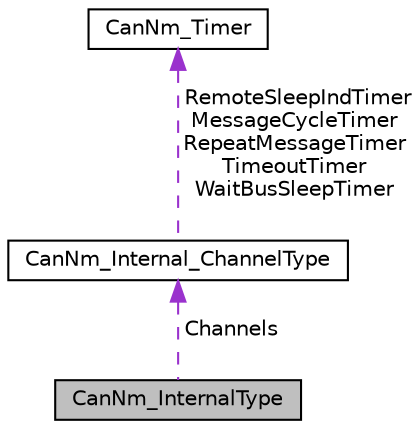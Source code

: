 digraph "CanNm_InternalType"
{
  edge [fontname="Helvetica",fontsize="10",labelfontname="Helvetica",labelfontsize="10"];
  node [fontname="Helvetica",fontsize="10",shape=record];
  Node1 [label="CanNm_InternalType",height=0.2,width=0.4,color="black", fillcolor="grey75", style="filled", fontcolor="black"];
  Node2 -> Node1 [dir="back",color="darkorchid3",fontsize="10",style="dashed",label=" Channels" ,fontname="Helvetica"];
  Node2 [label="CanNm_Internal_ChannelType",height=0.2,width=0.4,color="black", fillcolor="white", style="filled",URL="$structCanNm__Internal__ChannelType.html"];
  Node3 -> Node2 [dir="back",color="darkorchid3",fontsize="10",style="dashed",label=" RemoteSleepIndTimer\nMessageCycleTimer\nRepeatMessageTimer\nTimeoutTimer\nWaitBusSleepTimer" ,fontname="Helvetica"];
  Node3 [label="CanNm_Timer",height=0.2,width=0.4,color="black", fillcolor="white", style="filled",URL="$structCanNm__Timer.html"];
}
